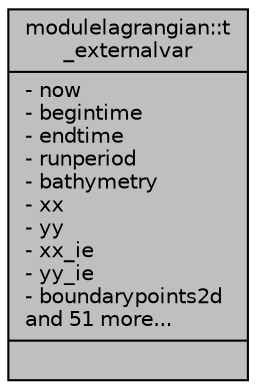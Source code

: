 digraph "modulelagrangian::t_externalvar"
{
 // LATEX_PDF_SIZE
  edge [fontname="Helvetica",fontsize="10",labelfontname="Helvetica",labelfontsize="10"];
  node [fontname="Helvetica",fontsize="10",shape=record];
  Node1 [label="{modulelagrangian::t\l_externalvar\n|- now\l- begintime\l- endtime\l- runperiod\l- bathymetry\l- xx\l- yy\l- xx_ie\l- yy_ie\l- boundarypoints2d\land 51 more...\l|}",height=0.2,width=0.4,color="black", fillcolor="grey75", style="filled", fontcolor="black",tooltip=" "];
}
